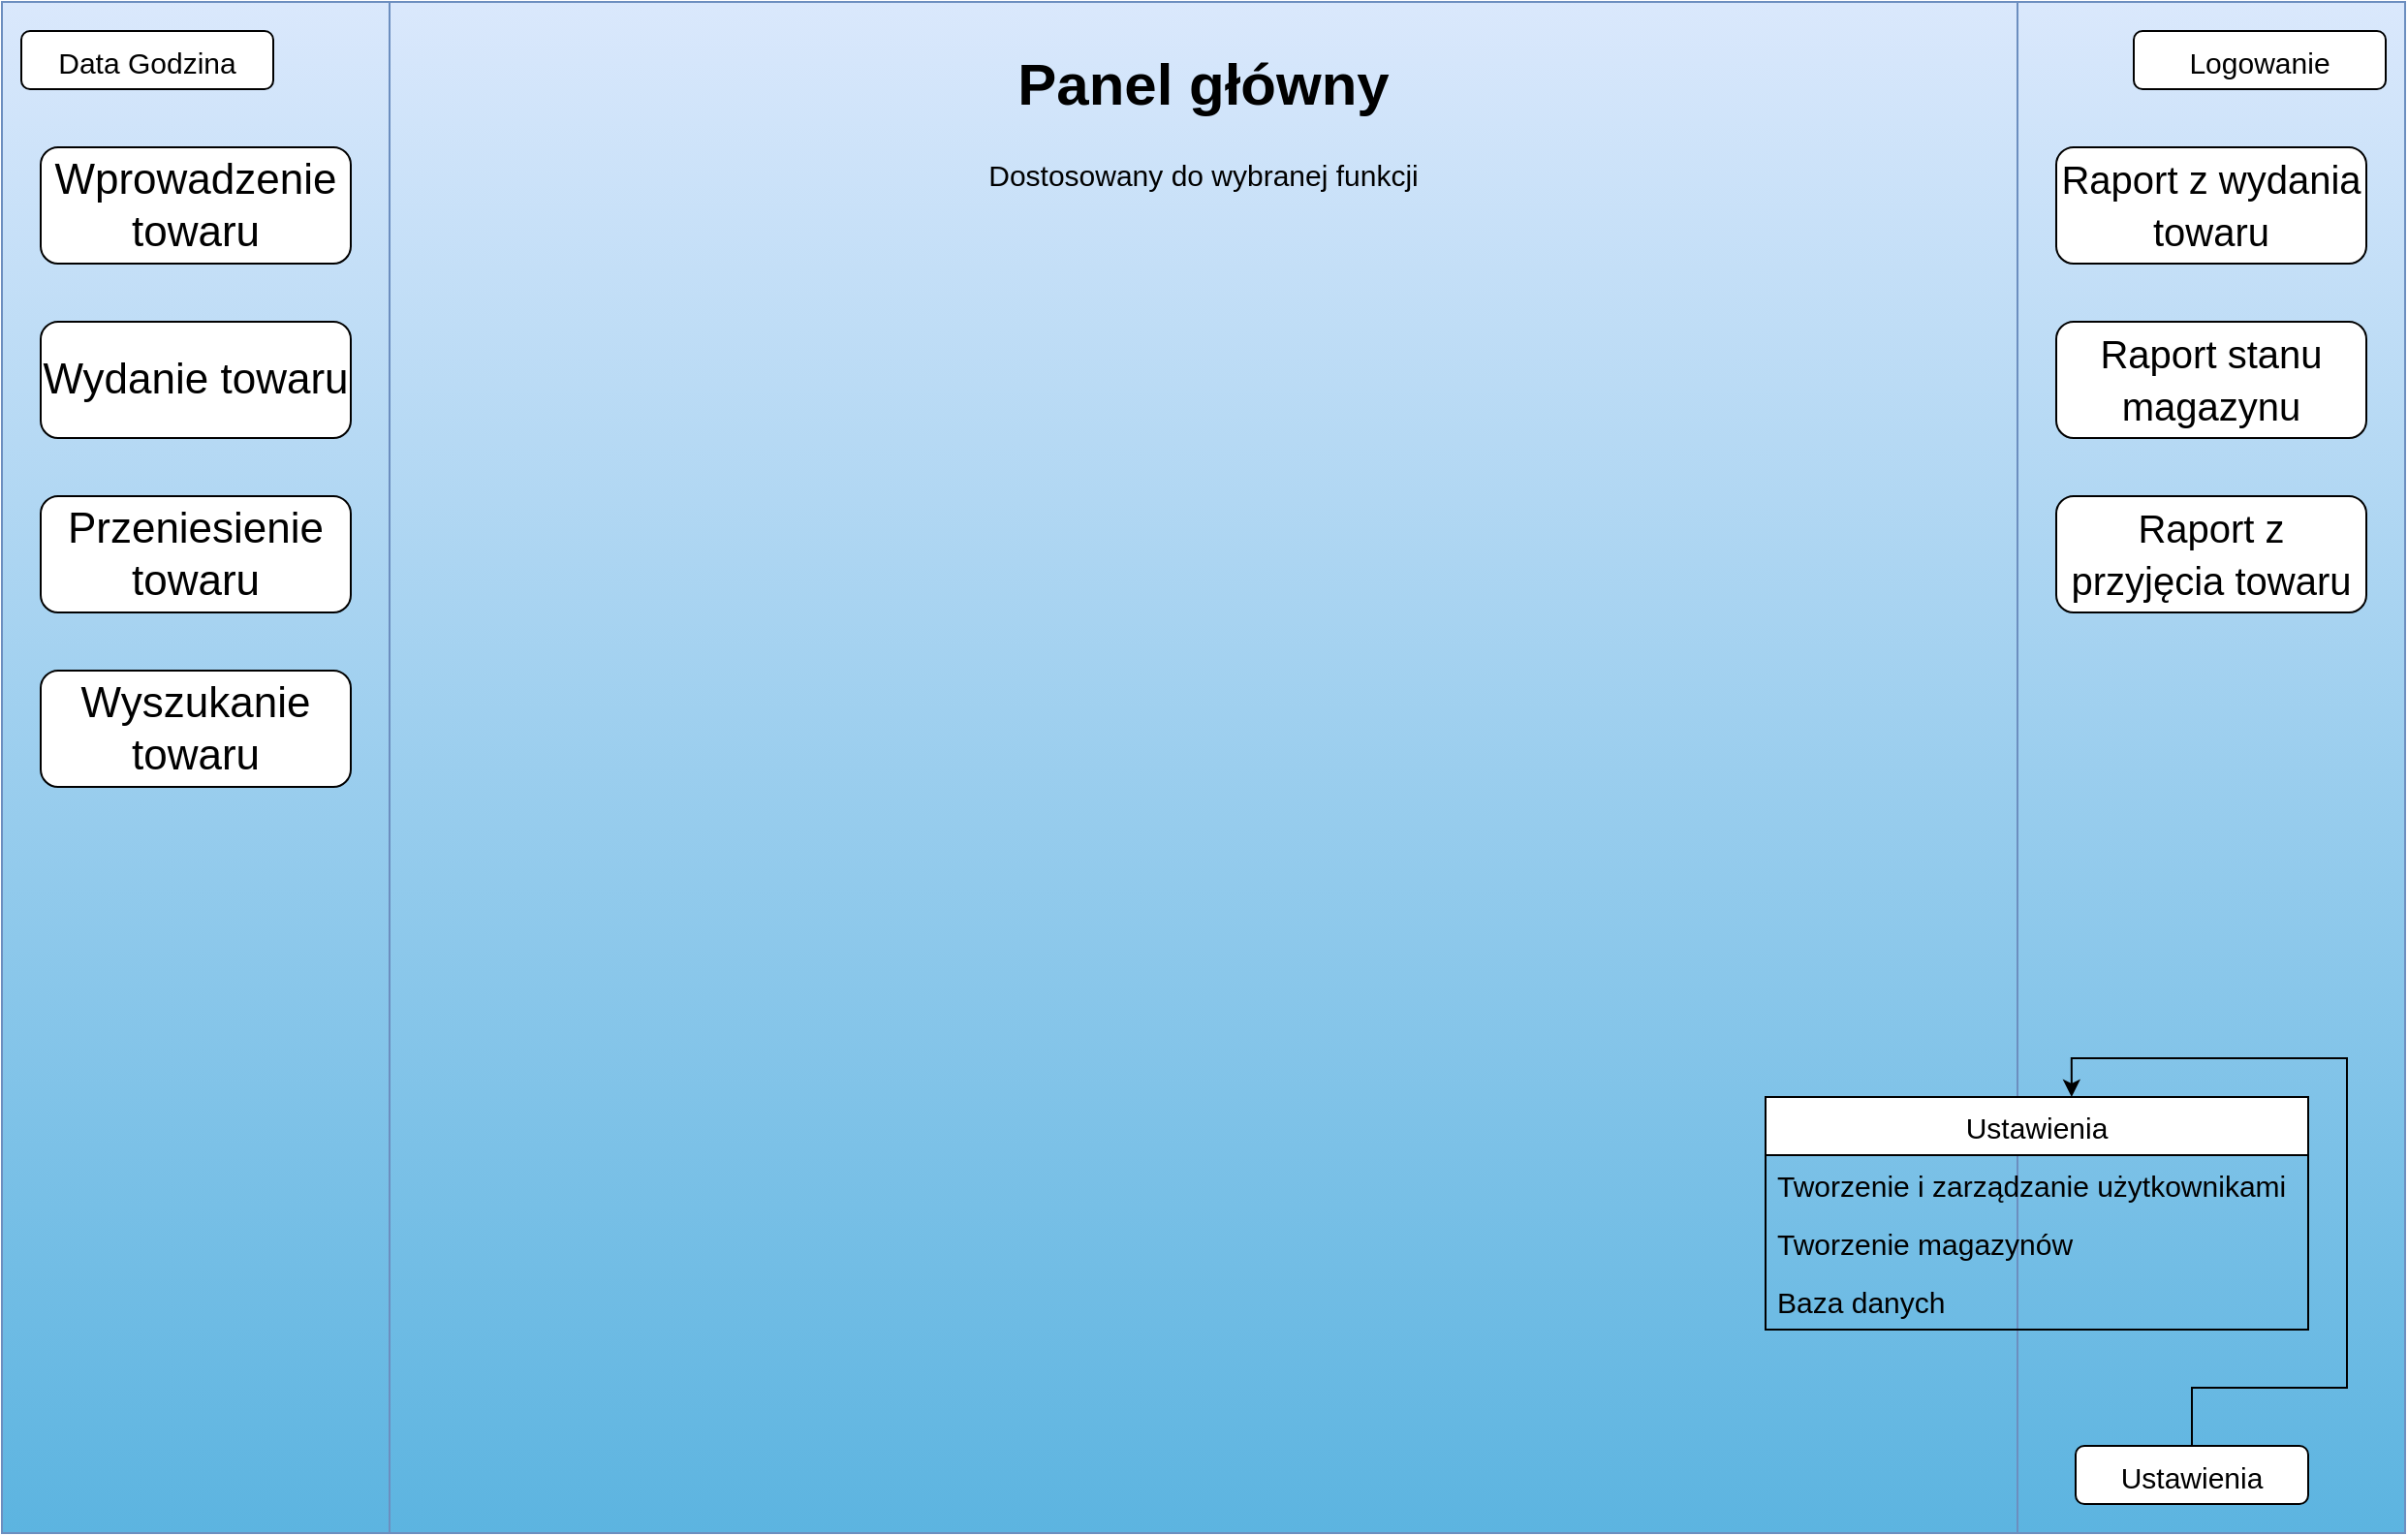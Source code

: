 <mxfile version="20.3.0" type="device"><diagram id="u72KYAhEWkdSTOc3VKYm" name="Strona-1"><mxGraphModel dx="1422" dy="865" grid="1" gridSize="10" guides="1" tooltips="1" connect="1" arrows="1" fold="1" page="1" pageScale="1" pageWidth="827" pageHeight="1169" math="0" shadow="0"><root><mxCell id="0"/><mxCell id="1" parent="0"/><mxCell id="8WRSeDONW9LDjw_m1WGt-11" value="" style="shape=process;whiteSpace=wrap;html=1;backgroundOutline=1;size=0.161;fillColor=#dae8fc;strokeColor=#6c8ebf;gradientColor=#5CB4E0;" vertex="1" parent="1"><mxGeometry x="60" y="35" width="1240" height="790" as="geometry"/></mxCell><mxCell id="8WRSeDONW9LDjw_m1WGt-4" value="" style="rounded=1;whiteSpace=wrap;html=1;" vertex="1" parent="1"><mxGeometry x="80" y="110" width="160" height="60" as="geometry"/></mxCell><mxCell id="8WRSeDONW9LDjw_m1WGt-5" value="" style="rounded=1;whiteSpace=wrap;html=1;" vertex="1" parent="1"><mxGeometry x="80" y="200" width="160" height="60" as="geometry"/></mxCell><mxCell id="8WRSeDONW9LDjw_m1WGt-6" value="" style="rounded=1;whiteSpace=wrap;html=1;" vertex="1" parent="1"><mxGeometry x="80" y="290" width="160" height="60" as="geometry"/></mxCell><mxCell id="8WRSeDONW9LDjw_m1WGt-7" value="" style="rounded=1;whiteSpace=wrap;html=1;" vertex="1" parent="1"><mxGeometry x="80" y="380" width="160" height="60" as="geometry"/></mxCell><mxCell id="8WRSeDONW9LDjw_m1WGt-12" value="" style="rounded=1;whiteSpace=wrap;html=1;" vertex="1" parent="1"><mxGeometry x="70" y="50" width="130" height="30" as="geometry"/></mxCell><mxCell id="8WRSeDONW9LDjw_m1WGt-13" value="" style="rounded=1;whiteSpace=wrap;html=1;" vertex="1" parent="1"><mxGeometry x="1160" y="50" width="130" height="30" as="geometry"/></mxCell><mxCell id="8WRSeDONW9LDjw_m1WGt-15" value="" style="rounded=1;whiteSpace=wrap;html=1;" vertex="1" parent="1"><mxGeometry x="1120" y="110" width="160" height="60" as="geometry"/></mxCell><mxCell id="8WRSeDONW9LDjw_m1WGt-16" value="" style="rounded=1;whiteSpace=wrap;html=1;" vertex="1" parent="1"><mxGeometry x="1120" y="200" width="160" height="60" as="geometry"/></mxCell><mxCell id="8WRSeDONW9LDjw_m1WGt-17" value="" style="rounded=1;whiteSpace=wrap;html=1;" vertex="1" parent="1"><mxGeometry x="1120" y="290" width="160" height="60" as="geometry"/></mxCell><mxCell id="8WRSeDONW9LDjw_m1WGt-18" value="" style="rounded=1;whiteSpace=wrap;html=1;" vertex="1" parent="1"><mxGeometry x="1130" y="780" width="120" height="30" as="geometry"/></mxCell><mxCell id="8WRSeDONW9LDjw_m1WGt-20" value="&lt;font style=&quot;font-size: 15px;&quot;&gt;Data Godzina&lt;/font&gt;" style="text;html=1;strokeColor=none;fillColor=none;align=center;verticalAlign=middle;whiteSpace=wrap;rounded=0;fontSize=22;" vertex="1" parent="1"><mxGeometry x="70" y="50" width="130" height="30" as="geometry"/></mxCell><mxCell id="8WRSeDONW9LDjw_m1WGt-22" value="&lt;font style=&quot;font-size: 15px;&quot;&gt;Logowanie&lt;/font&gt;" style="text;html=1;strokeColor=none;fillColor=none;align=center;verticalAlign=middle;whiteSpace=wrap;rounded=0;fontSize=22;" vertex="1" parent="1"><mxGeometry x="1160" y="50" width="130" height="30" as="geometry"/></mxCell><mxCell id="8WRSeDONW9LDjw_m1WGt-23" value="Wprowadzenie towaru" style="text;html=1;strokeColor=none;fillColor=none;align=center;verticalAlign=middle;whiteSpace=wrap;rounded=0;fontSize=22;" vertex="1" parent="1"><mxGeometry x="80" y="110" width="160" height="60" as="geometry"/></mxCell><mxCell id="8WRSeDONW9LDjw_m1WGt-24" value="Wydanie towaru" style="text;html=1;strokeColor=none;fillColor=none;align=center;verticalAlign=middle;whiteSpace=wrap;rounded=0;fontSize=22;" vertex="1" parent="1"><mxGeometry x="80" y="200" width="160" height="60" as="geometry"/></mxCell><mxCell id="8WRSeDONW9LDjw_m1WGt-25" value="Przeniesienie towaru" style="text;html=1;strokeColor=none;fillColor=none;align=center;verticalAlign=middle;whiteSpace=wrap;rounded=0;fontSize=22;" vertex="1" parent="1"><mxGeometry x="80" y="290" width="160" height="60" as="geometry"/></mxCell><mxCell id="8WRSeDONW9LDjw_m1WGt-26" value="Wyszukanie towaru" style="text;html=1;strokeColor=none;fillColor=none;align=center;verticalAlign=middle;whiteSpace=wrap;rounded=0;fontSize=22;" vertex="1" parent="1"><mxGeometry x="80" y="380" width="160" height="60" as="geometry"/></mxCell><mxCell id="8WRSeDONW9LDjw_m1WGt-27" value="&lt;font style=&quot;font-size: 20px;&quot;&gt;Raport z wydania towaru&lt;/font&gt;" style="text;html=1;strokeColor=none;fillColor=none;align=center;verticalAlign=middle;whiteSpace=wrap;rounded=0;fontSize=22;" vertex="1" parent="1"><mxGeometry x="1120" y="110" width="160" height="60" as="geometry"/></mxCell><mxCell id="8WRSeDONW9LDjw_m1WGt-28" value="&lt;font style=&quot;font-size: 20px;&quot;&gt;Raport stanu magazynu&lt;/font&gt;" style="text;html=1;strokeColor=none;fillColor=none;align=center;verticalAlign=middle;whiteSpace=wrap;rounded=0;fontSize=22;" vertex="1" parent="1"><mxGeometry x="1120" y="200" width="160" height="60" as="geometry"/></mxCell><mxCell id="8WRSeDONW9LDjw_m1WGt-29" value="&lt;font style=&quot;font-size: 20px;&quot;&gt;Raport z przyjęcia towaru&lt;/font&gt;" style="text;html=1;strokeColor=none;fillColor=none;align=center;verticalAlign=middle;whiteSpace=wrap;rounded=0;fontSize=22;" vertex="1" parent="1"><mxGeometry x="1120" y="290" width="160" height="60" as="geometry"/></mxCell><mxCell id="8WRSeDONW9LDjw_m1WGt-39" style="edgeStyle=orthogonalEdgeStyle;rounded=0;orthogonalLoop=1;jettySize=auto;html=1;entryX=0.564;entryY=0;entryDx=0;entryDy=0;entryPerimeter=0;fontSize=15;" edge="1" parent="1" source="8WRSeDONW9LDjw_m1WGt-30" target="8WRSeDONW9LDjw_m1WGt-33"><mxGeometry relative="1" as="geometry"/></mxCell><mxCell id="8WRSeDONW9LDjw_m1WGt-30" value="&lt;font style=&quot;font-size: 15px;&quot;&gt;Ustawienia&lt;/font&gt;" style="text;html=1;strokeColor=none;fillColor=none;align=center;verticalAlign=middle;whiteSpace=wrap;rounded=0;fontSize=22;" vertex="1" parent="1"><mxGeometry x="1160" y="780" width="60" height="30" as="geometry"/></mxCell><mxCell id="8WRSeDONW9LDjw_m1WGt-33" value="Ustawienia" style="swimlane;fontStyle=0;childLayout=stackLayout;horizontal=1;startSize=30;horizontalStack=0;resizeParent=1;resizeParentMax=0;resizeLast=0;collapsible=1;marginBottom=0;fontSize=15;" vertex="1" parent="1"><mxGeometry x="970" y="600" width="280" height="120" as="geometry"><mxRectangle x="970" y="600" width="110" height="30" as="alternateBounds"/></mxGeometry></mxCell><mxCell id="8WRSeDONW9LDjw_m1WGt-34" value="Tworzenie i zarządzanie użytkownikami" style="text;strokeColor=none;fillColor=none;align=left;verticalAlign=middle;spacingLeft=4;spacingRight=4;overflow=hidden;points=[[0,0.5],[1,0.5]];portConstraint=eastwest;rotatable=0;fontSize=15;" vertex="1" parent="8WRSeDONW9LDjw_m1WGt-33"><mxGeometry y="30" width="280" height="30" as="geometry"/></mxCell><mxCell id="8WRSeDONW9LDjw_m1WGt-35" value="Tworzenie magazynów" style="text;strokeColor=none;fillColor=none;align=left;verticalAlign=middle;spacingLeft=4;spacingRight=4;overflow=hidden;points=[[0,0.5],[1,0.5]];portConstraint=eastwest;rotatable=0;fontSize=15;" vertex="1" parent="8WRSeDONW9LDjw_m1WGt-33"><mxGeometry y="60" width="280" height="30" as="geometry"/></mxCell><mxCell id="8WRSeDONW9LDjw_m1WGt-36" value="Baza danych" style="text;strokeColor=none;fillColor=none;align=left;verticalAlign=middle;spacingLeft=4;spacingRight=4;overflow=hidden;points=[[0,0.5],[1,0.5]];portConstraint=eastwest;rotatable=0;fontSize=15;" vertex="1" parent="8WRSeDONW9LDjw_m1WGt-33"><mxGeometry y="90" width="280" height="30" as="geometry"/></mxCell><mxCell id="8WRSeDONW9LDjw_m1WGt-40" value="&lt;h1&gt;Panel główny&lt;/h1&gt;&lt;p&gt;Dostosowany do wybranej funkcji&lt;/p&gt;" style="text;html=1;strokeColor=none;fillColor=none;spacing=5;spacingTop=-20;whiteSpace=wrap;overflow=hidden;rounded=0;fontSize=15;align=center;" vertex="1" parent="1"><mxGeometry x="270" y="50" width="820" height="140" as="geometry"/></mxCell></root></mxGraphModel></diagram></mxfile>